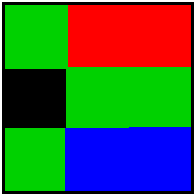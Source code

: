 #FIG 3.2  Produced by xfig version 3.2.5
Landscape
Center
Metric
Letter  
100.00
Single
-2
1200 2
2 2 0 2 0 7 0 -1 -1 0.000 0 0 -1 0 0 5
	 450 450 1800 450 1800 1800 450 1800 450 450
2 2 0 1 4 4 50 -1 20 0.000 0 0 -1 0 0 5
	 1345 455 1795 455 1795 905 1345 905 1345 455
2 2 0 1 4 4 50 -1 20 0.000 0 0 -1 0 0 5
	 900 450 1350 450 1350 900 900 900 900 450
2 2 0 1 0 0 50 -1 20 0.000 0 0 -1 0 0 5
	 450 905 900 905 900 1355 450 1355 450 905
2 2 0 1 14 14 50 -1 20 0.000 0 0 -1 0 0 5
	 455 455 905 455 905 905 455 905 455 455
2 2 0 1 14 14 50 -1 20 0.000 0 0 -1 0 0 5
	 455 1345 905 1345 905 1795 455 1795 455 1345
2 2 0 1 14 14 50 -1 20 0.000 0 0 -1 0 0 5
	 905 905 1355 905 1355 1355 905 1355 905 905
2 2 0 1 14 14 50 -1 20 0.000 0 0 -1 0 0 5
	 1340 910 1790 910 1790 1360 1340 1360 1340 910
2 2 0 1 1 1 50 -1 20 0.000 0 0 -1 0 0 5
	 900 1345 1350 1345 1350 1795 900 1795 900 1345
2 2 0 1 1 1 50 -1 20 0.000 0 0 -1 0 0 5
	 1355 1335 1805 1335 1805 1785 1355 1785 1355 1335

